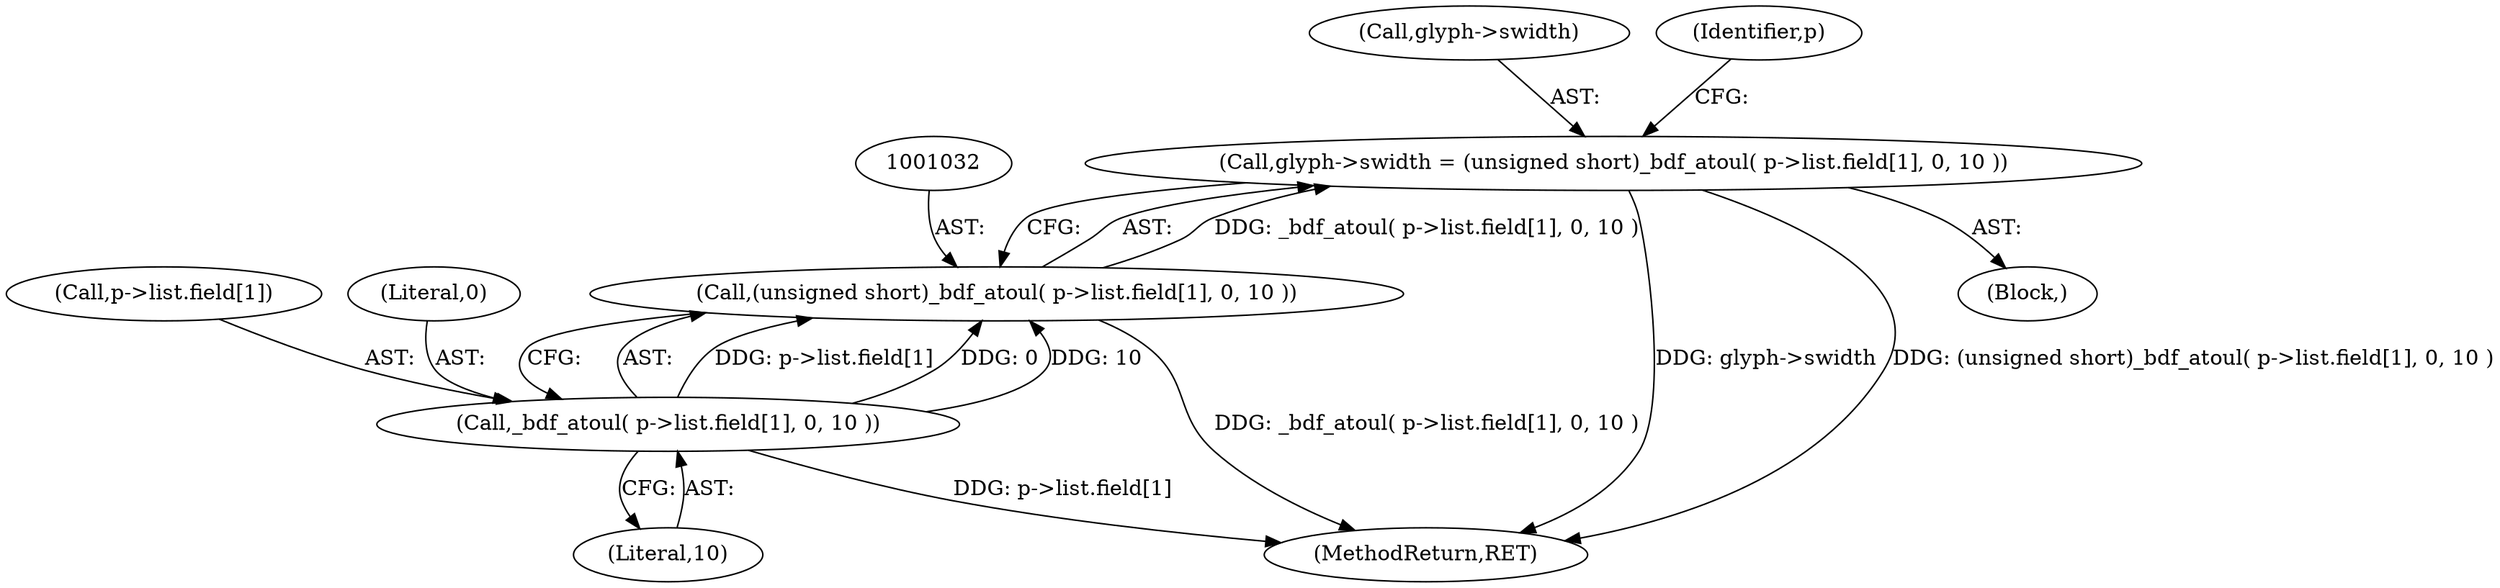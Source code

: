 digraph "0_savannah_7f2e4f4f553f6836be7683f66226afac3fa979b8@pointer" {
"1001027" [label="(Call,glyph->swidth = (unsigned short)_bdf_atoul( p->list.field[1], 0, 10 ))"];
"1001031" [label="(Call,(unsigned short)_bdf_atoul( p->list.field[1], 0, 10 ))"];
"1001033" [label="(Call,_bdf_atoul( p->list.field[1], 0, 10 ))"];
"1001562" [label="(MethodReturn,RET)"];
"1001003" [label="(Block,)"];
"1001033" [label="(Call,_bdf_atoul( p->list.field[1], 0, 10 ))"];
"1001028" [label="(Call,glyph->swidth)"];
"1001045" [label="(Identifier,p)"];
"1001027" [label="(Call,glyph->swidth = (unsigned short)_bdf_atoul( p->list.field[1], 0, 10 ))"];
"1001031" [label="(Call,(unsigned short)_bdf_atoul( p->list.field[1], 0, 10 ))"];
"1001042" [label="(Literal,10)"];
"1001034" [label="(Call,p->list.field[1])"];
"1001041" [label="(Literal,0)"];
"1001027" -> "1001003"  [label="AST: "];
"1001027" -> "1001031"  [label="CFG: "];
"1001028" -> "1001027"  [label="AST: "];
"1001031" -> "1001027"  [label="AST: "];
"1001045" -> "1001027"  [label="CFG: "];
"1001027" -> "1001562"  [label="DDG: glyph->swidth"];
"1001027" -> "1001562"  [label="DDG: (unsigned short)_bdf_atoul( p->list.field[1], 0, 10 )"];
"1001031" -> "1001027"  [label="DDG: _bdf_atoul( p->list.field[1], 0, 10 )"];
"1001031" -> "1001033"  [label="CFG: "];
"1001032" -> "1001031"  [label="AST: "];
"1001033" -> "1001031"  [label="AST: "];
"1001031" -> "1001562"  [label="DDG: _bdf_atoul( p->list.field[1], 0, 10 )"];
"1001033" -> "1001031"  [label="DDG: p->list.field[1]"];
"1001033" -> "1001031"  [label="DDG: 0"];
"1001033" -> "1001031"  [label="DDG: 10"];
"1001033" -> "1001042"  [label="CFG: "];
"1001034" -> "1001033"  [label="AST: "];
"1001041" -> "1001033"  [label="AST: "];
"1001042" -> "1001033"  [label="AST: "];
"1001033" -> "1001562"  [label="DDG: p->list.field[1]"];
}

